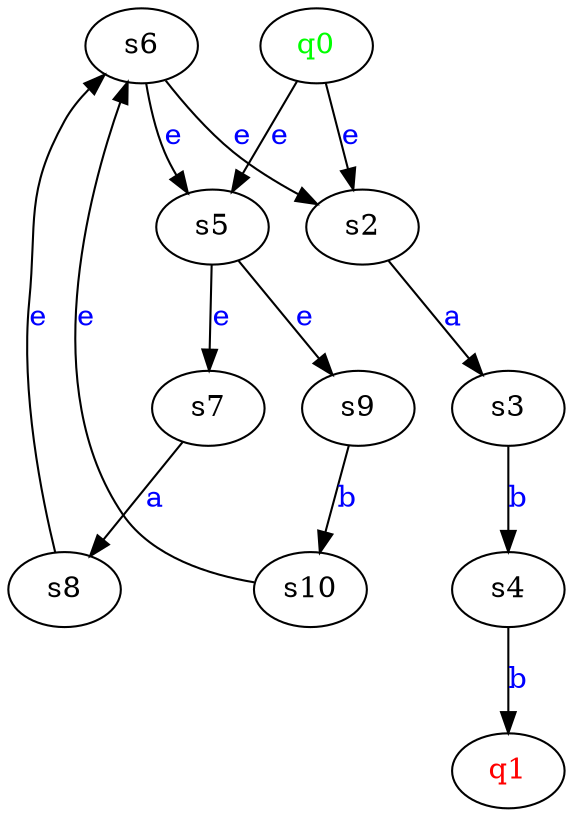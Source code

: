 digraph G {
	"s6"->"s5"[ label=<<font color="blue">e</font>> ];
	"s6"->"s2"[ label=<<font color="blue">e</font>> ];
	"q0"->"s2"[ label=<<font color="blue">e</font>> ];
	"s5"->"s9"[ label=<<font color="blue">e</font>> ];
	"s10"->"s6"[ label=<<font color="blue">e</font>> ];
	"s2"->"s3"[ label=<<font color="blue">a</font>> ];
	"s3"->"s4"[ label=<<font color="blue">b</font>> ];
	"s5"->"s7"[ label=<<font color="blue">e</font>> ];
	"s8"->"s6"[ label=<<font color="blue">e</font>> ];
	"s7"->"s8"[ label=<<font color="blue">a</font>> ];
	"s9"->"s10"[ label=<<font color="blue">b</font>> ];
	"q0"->"s5"[ label=<<font color="blue">e</font>> ];
	"s4"->"q1"[ label=<<font color="blue">b</font>> ];
	"q0" [ label=<<font color="green">q0</font>> ];
	"q1" [ label=<<font color="red">q1</font>> ];
	"s10";
	"s2";
	"s3";
	"s4";
	"s5";
	"s6";
	"s7";
	"s8";
	"s9";

}
